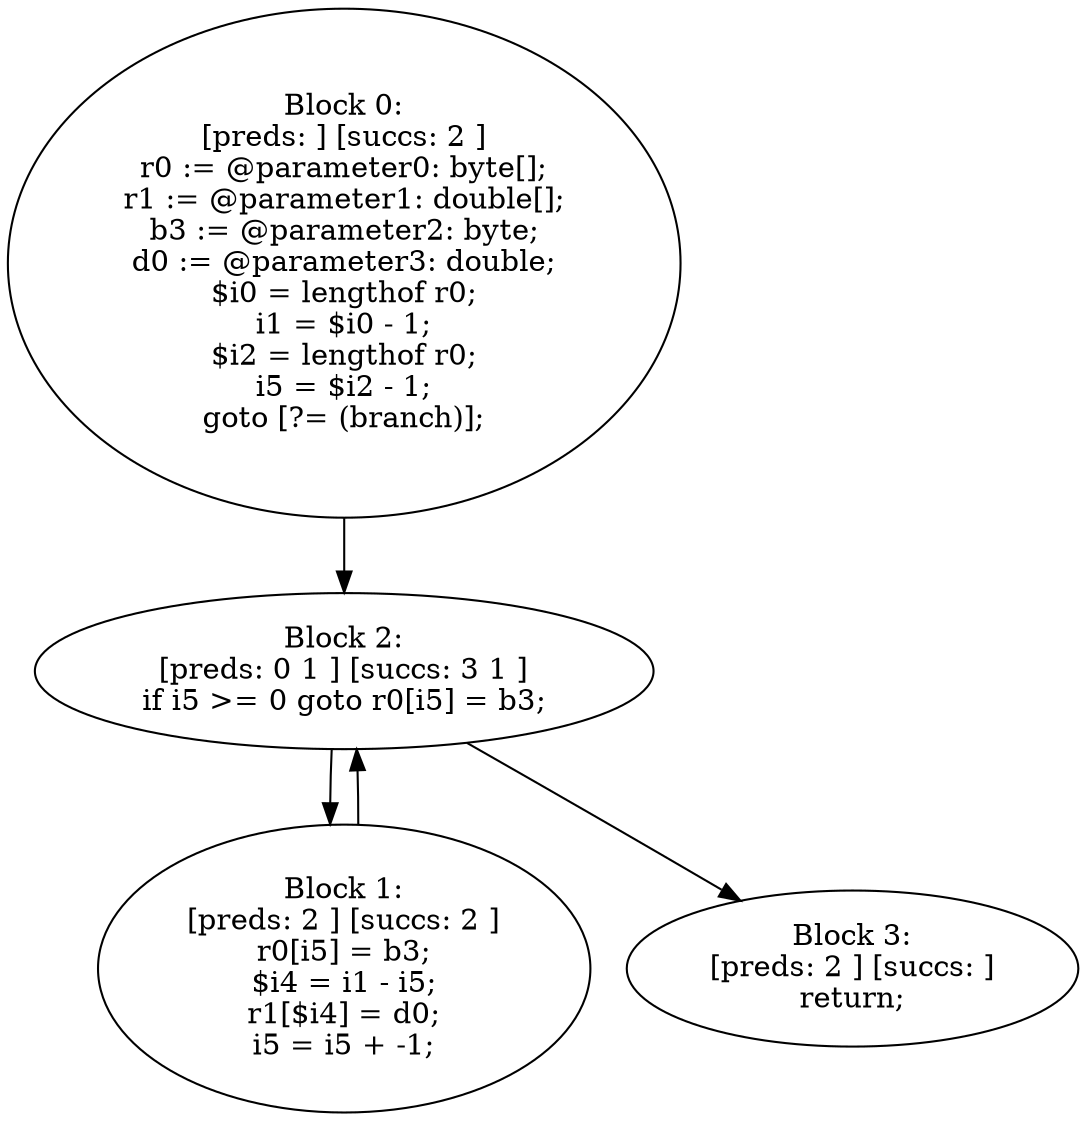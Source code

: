digraph "unitGraph" {
    "Block 0:
[preds: ] [succs: 2 ]
r0 := @parameter0: byte[];
r1 := @parameter1: double[];
b3 := @parameter2: byte;
d0 := @parameter3: double;
$i0 = lengthof r0;
i1 = $i0 - 1;
$i2 = lengthof r0;
i5 = $i2 - 1;
goto [?= (branch)];
"
    "Block 1:
[preds: 2 ] [succs: 2 ]
r0[i5] = b3;
$i4 = i1 - i5;
r1[$i4] = d0;
i5 = i5 + -1;
"
    "Block 2:
[preds: 0 1 ] [succs: 3 1 ]
if i5 >= 0 goto r0[i5] = b3;
"
    "Block 3:
[preds: 2 ] [succs: ]
return;
"
    "Block 0:
[preds: ] [succs: 2 ]
r0 := @parameter0: byte[];
r1 := @parameter1: double[];
b3 := @parameter2: byte;
d0 := @parameter3: double;
$i0 = lengthof r0;
i1 = $i0 - 1;
$i2 = lengthof r0;
i5 = $i2 - 1;
goto [?= (branch)];
"->"Block 2:
[preds: 0 1 ] [succs: 3 1 ]
if i5 >= 0 goto r0[i5] = b3;
";
    "Block 1:
[preds: 2 ] [succs: 2 ]
r0[i5] = b3;
$i4 = i1 - i5;
r1[$i4] = d0;
i5 = i5 + -1;
"->"Block 2:
[preds: 0 1 ] [succs: 3 1 ]
if i5 >= 0 goto r0[i5] = b3;
";
    "Block 2:
[preds: 0 1 ] [succs: 3 1 ]
if i5 >= 0 goto r0[i5] = b3;
"->"Block 3:
[preds: 2 ] [succs: ]
return;
";
    "Block 2:
[preds: 0 1 ] [succs: 3 1 ]
if i5 >= 0 goto r0[i5] = b3;
"->"Block 1:
[preds: 2 ] [succs: 2 ]
r0[i5] = b3;
$i4 = i1 - i5;
r1[$i4] = d0;
i5 = i5 + -1;
";
}
